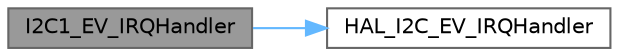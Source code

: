 digraph "I2C1_EV_IRQHandler"
{
 // LATEX_PDF_SIZE
  bgcolor="transparent";
  edge [fontname=Helvetica,fontsize=10,labelfontname=Helvetica,labelfontsize=10];
  node [fontname=Helvetica,fontsize=10,shape=box,height=0.2,width=0.4];
  rankdir="LR";
  Node1 [id="Node000001",label="I2C1_EV_IRQHandler",height=0.2,width=0.4,color="gray40", fillcolor="grey60", style="filled", fontcolor="black",tooltip="This function handles I2C1 event global interrupt / I2C1 wake-up interrupt through EXTI line 23."];
  Node1 -> Node2 [id="edge1_Node000001_Node000002",color="steelblue1",style="solid",tooltip=" "];
  Node2 [id="Node000002",label="HAL_I2C_EV_IRQHandler",height=0.2,width=0.4,color="grey40", fillcolor="white", style="filled",URL="$group___i2_c___i_r_q___handler__and___callbacks.html#ga0cd3cc56c83b85a65e31c945c854d9d5",tooltip=" "];
}
